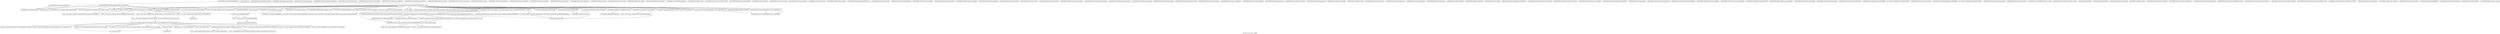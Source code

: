 digraph "Call graph: fix_ave_histo_weight.ll" {
	label="Call graph: fix_ave_histo_weight.ll";

	Node0x5590f21e0fe0 [shape=record,label="{_ZN9LAMMPS_NS17FixAveHistoWeightC2EPNS_6LAMMPSEiPPc}"];
	Node0x5590f21e0fe0 -> Node0x5590f21db120;
	Node0x5590f21e0fe0 -> Node0x5590f21b8140;
	Node0x5590f21e0fe0 -> Node0x5590f2159e10;
	Node0x5590f21e0fe0 -> Node0x5590f21d2bf0;
	Node0x5590f21e0fe0 -> Node0x5590f2235c70;
	Node0x5590f21e0fe0 -> Node0x5590f21711e0;
	Node0x5590f21e0fe0 -> Node0x5590f21d3a20;
	Node0x5590f21e0fe0 -> Node0x5590f213e6b0;
	Node0x5590f21e0fe0 -> Node0x5590f2141700;
	Node0x5590f21db120 [shape=record,label="{_ZN9LAMMPS_NS11FixAveHistoC2EPNS_6LAMMPSEiPPc}"];
	Node0x5590f21711e0 [shape=record,label="{_ZN9LAMMPS_NS5Error3allERKNSt7__cxx1112basic_stringIcSt11char_traitsIcESaIcEEEiS8_}"];
	Node0x5590f21b8140 [shape=record,label="{_ZNSaIcEC1Ev}"];
	Node0x5590f2159e10 [shape=record,label="{_ZNSt7__cxx1112basic_stringIcSt11char_traitsIcESaIcEEC2IS3_EEPKcRKS3_}"];
	Node0x5590f2159e10 -> Node0x5590f2205120;
	Node0x5590f2159e10 -> Node0x5590f213e640;
	Node0x5590f2159e10 -> Node0x5590f2257cc0;
	Node0x5590f2159e10 -> Node0x5590f213f600;
	Node0x5590f2159e10 -> Node0x5590f213eb00;
	Node0x5590f2141860 [shape=record,label="{__gxx_personality_v0}"];
	Node0x5590f21d3a20 [shape=record,label="{_ZNSt7__cxx1112basic_stringIcSt11char_traitsIcESaIcEED1Ev}"];
	Node0x5590f2235c70 [shape=record,label="{_ZNSaIcED1Ev}"];
	Node0x5590f2141700 [shape=record,label="{llvm.memset.p0.i64}"];
	Node0x5590f213e6b0 [shape=record,label="{_ZNSt6vectorIN9LAMMPS_NS11FixAveHisto7value_tESaIS2_EEixEm}"];
	Node0x5590f21d2bf0 [shape=record,label="{_ZN9LAMMPS_NS11FixAveHistoD2Ev}"];
	Node0x5590f21d3990 [shape=record,label="{_ZN9LAMMPS_NS17FixAveHistoWeight11end_of_stepEv}"];
	Node0x5590f21d3990 -> Node0x5590f21ccb00;
	Node0x5590f21d3990 -> Node0x5590f213e6b0;
	Node0x5590f21d3990 -> Node0x5590f21ba150;
	Node0x5590f21d3990 -> Node0x5590f2235c70;
	Node0x5590f21d3990 -> Node0x5590f21d3a20;
	Node0x5590f21d3990 -> Node0x5590f2169370;
	Node0x5590f21d3990 -> Node0x5590f216c6f0;
	Node0x5590f21d3990 -> Node0x5590f2159e10;
	Node0x5590f21d3990 -> Node0x5590f21b8140;
	Node0x5590f21d3990 -> Node0x5590f21675f0;
	Node0x5590f21d3990 -> Node0x5590f2159a60;
	Node0x5590f21d3990 -> Node0x5590f2158480;
	Node0x5590f21d3990 -> Node0x5590f2157ac0;
	Node0x5590f21d3990 -> Node0x5590f2167af0;
	Node0x5590f21d3990 -> Node0x5590f21711e0;
	Node0x5590f21d3990 -> Node0x5590f2152670;
	Node0x5590f21d3990 -> Node0x5590f21575e0;
	Node0x5590f21d3990 -> Node0x5590f21b5780;
	Node0x5590f21d3990 -> Node0x5590f21b7d80;
	Node0x5590f21d3990 -> Node0x5590f2170e90;
	Node0x5590f21d3990 -> Node0x5590f21de080;
	Node0x5590f21d3990 -> Node0x5590f219a920;
	Node0x5590f21d3990 -> Node0x5590f2142fa0;
	Node0x5590f21d3990 -> Node0x5590f2257cc0;
	Node0x5590f21d3990 -> Node0x5590f2142ce0;
	Node0x5590f21d3990 -> Node0x5590f2143070;
	Node0x5590f21d3990 -> Node0x5590f2141610;
	Node0x5590f21d3990 -> Node0x5590f2142f10;
	Node0x5590f21d3990 -> Node0x5590f2265800;
	Node0x5590f21d3990 -> Node0x5590f2140d30;
	Node0x5590f21d3990 -> Node0x5590f2265780;
	Node0x5590f21d3990 -> Node0x5590f2265700;
	Node0x5590f21ccb00 [shape=record,label="{_ZN9LAMMPS_NS6Modify17clearstep_computeEv}"];
	Node0x5590f21ba150 [shape=record,label="{_ZN9LAMMPS_NS11FixAveHisto9bin_atomsEPdi}"];
	Node0x5590f2170e90 [shape=record,label="{_ZN9LAMMPS_NS8Variable13compute_equalEi}"];
	Node0x5590f21de080 [shape=record,label="{_ZN9LAMMPS_NS6Memory7destroyIdEEvRPT_}"];
	Node0x5590f21de080 -> Node0x5590f216ce80;
	Node0x5590f219a920 [shape=record,label="{_ZN9LAMMPS_NS6Memory6createIdEEPT_RS3_iPKc}"];
	Node0x5590f219a920 -> Node0x5590f21585f0;
	Node0x5590f2142fa0 [shape=record,label="{_ZN9LAMMPS_NS8Variable12compute_atomEiiPdii}"];
	Node0x5590f2142ce0 [shape=record,label="{_ZN9LAMMPS_NS11FixAveHisto7value_taSERKS1_}"];
	Node0x5590f2142ce0 -> Node0x5590f21b5780;
	Node0x5590f2142ce0 -> Node0x5590f2166430;
	Node0x5590f2143070 [shape=record,label="{_ZN9LAMMPS_NS17FixAveHistoWeight17bin_atoms_weightsEPdiS1_i}"];
	Node0x5590f2143070 -> Node0x5590f2140d30;
	Node0x5590f21575e0 [shape=record,label="{_ZN3fmt6v9_lmp6vprintEP8_IO_FILENS0_17basic_string_viewIcEENS0_17basic_format_argsINS0_20basic_format_contextINS0_8appenderEcEEEE}"];
	Node0x5590f2140d30 [shape=record,label="{_ZN9LAMMPS_NS17FixAveHistoWeight15bin_one_weightsEdd}"];
	Node0x5590f2265700 [shape=record,label="{_ZN9LAMMPS_NS17FixAveHistoWeight18bin_vector_weightsEiPdiS1_i}"];
	Node0x5590f2265700 -> Node0x5590f2140d30;
	Node0x5590f2265780 [shape=record,label="{_ZN9LAMMPS_NS6Modify15addstep_computeEl}"];
	Node0x5590f2265800 [shape=record,label="{MPI_Allreduce}"];
	Node0x5590f2142f10 [shape=record,label="{clearerr}"];
	Node0x5590f2141610 [shape=record,label="{_ZN9LAMMPS_NS8platform5fseekEP8_IO_FILEl}"];
	Node0x5590f2152670 [shape=record,label="{fprintf}"];
	Node0x5590f2167af0 [shape=record,label="{ferror}"];
	Node0x5590f2157ac0 [shape=record,label="{_ZN9LAMMPS_NS5Error3oneERKNSt7__cxx1112basic_stringIcSt11char_traitsIcESaIcEEEiS8_}"];
	Node0x5590f2158480 [shape=record,label="{fflush}"];
	Node0x5590f2159a60 [shape=record,label="{_ZN9LAMMPS_NS8platform5ftellEP8_IO_FILE}"];
	Node0x5590f21675f0 [shape=record,label="{_ZN9LAMMPS_NS8platform9ftruncateEP8_IO_FILEl}"];
	Node0x5590f2169370 [shape=record,label="{_ZN9LAMMPS_NS5Error7warningIJNSt7__cxx1112basic_stringIcSt11char_traitsIcESaIcEEEEEEvRKS7_iS9_DpOT_}"];
	Node0x5590f2169370 -> Node0x5590f218ece0;
	Node0x5590f2169370 -> Node0x5590f218fed0;
	Node0x5590f2169370 -> Node0x5590f2192a40;
	Node0x5590f216c6f0 [shape=record,label="{_ZN9LAMMPS_NS5utils11getsyserrorB5cxx11Ev}"];
	Node0x5590f2196050 [shape=record,label="{_ZN9LAMMPS_NS17FixAveHistoWeightD2Ev}"];
	Node0x5590f2196050 -> Node0x5590f21d2bf0;
	Node0x5590f21993d0 [shape=record,label="{_ZN9LAMMPS_NS17FixAveHistoWeightD0Ev}"];
	Node0x5590f21993d0 -> Node0x5590f2196050;
	Node0x5590f21993d0 -> Node0x5590f219c6c0;
	Node0x5590f219e780 [shape=record,label="{_ZN9LAMMPS_NS11FixAveHisto7setmaskEv}"];
	Node0x5590f21a0e90 [shape=record,label="{_ZN9LAMMPS_NS3Fix16post_constructorEv}"];
	Node0x5590f21a19c0 [shape=record,label="{_ZN9LAMMPS_NS11FixAveHisto4initEv}"];
	Node0x5590f21a3690 [shape=record,label="{_ZN9LAMMPS_NS3Fix9init_listEiPNS_9NeighListE}"];
	Node0x5590f21a4790 [shape=record,label="{_ZN9LAMMPS_NS11FixAveHisto5setupEi}"];
	Node0x5590f21a5f10 [shape=record,label="{_ZN9LAMMPS_NS3Fix18setup_pre_exchangeEv}"];
	Node0x5590f21a6590 [shape=record,label="{_ZN9LAMMPS_NS3Fix18setup_pre_neighborEv}"];
	Node0x5590f21a7190 [shape=record,label="{_ZN9LAMMPS_NS3Fix19setup_post_neighborEv}"];
	Node0x5590f219c4d0 [shape=record,label="{_ZN9LAMMPS_NS3Fix15setup_pre_forceEi}"];
	Node0x5590f21a8cc0 [shape=record,label="{_ZN9LAMMPS_NS3Fix17setup_pre_reverseEii}"];
	Node0x5590f21ab3a0 [shape=record,label="{_ZN9LAMMPS_NS3Fix9min_setupEi}"];
	Node0x5590f21ad1d0 [shape=record,label="{_ZN9LAMMPS_NS3Fix17initial_integrateEi}"];
	Node0x5590f21b02f0 [shape=record,label="{_ZN9LAMMPS_NS3Fix14post_integrateEv}"];
	Node0x5590f21b1310 [shape=record,label="{_ZN9LAMMPS_NS3Fix12pre_exchangeEv}"];
	Node0x5590f21b1ca0 [shape=record,label="{_ZN9LAMMPS_NS3Fix12pre_neighborEv}"];
	Node0x5590f21b3f80 [shape=record,label="{_ZN9LAMMPS_NS3Fix13post_neighborEv}"];
	Node0x5590f21b5e50 [shape=record,label="{_ZN9LAMMPS_NS3Fix9pre_forceEi}"];
	Node0x5590f21b9e30 [shape=record,label="{_ZN9LAMMPS_NS3Fix11pre_reverseEii}"];
	Node0x5590f21bc320 [shape=record,label="{_ZN9LAMMPS_NS3Fix10post_forceEi}"];
	Node0x5590f2197550 [shape=record,label="{_ZN9LAMMPS_NS3Fix15final_integrateEv}"];
	Node0x5590f21c5760 [shape=record,label="{_ZN9LAMMPS_NS3Fix15fused_integrateEi}"];
	Node0x5590f21c7000 [shape=record,label="{_ZN9LAMMPS_NS3Fix8post_runEv}"];
	Node0x5590f21c8e50 [shape=record,label="{_ZN9LAMMPS_NS3Fix13write_restartEP8_IO_FILE}"];
	Node0x5590f21c9d90 [shape=record,label="{_ZN9LAMMPS_NS3Fix18write_restart_fileEPKc}"];
	Node0x5590f21e2970 [shape=record,label="{_ZN9LAMMPS_NS3Fix7restartEPc}"];
	Node0x5590f21e3c10 [shape=record,label="{_ZN9LAMMPS_NS3Fix11grow_arraysEi}"];
	Node0x5590f21e5ab0 [shape=record,label="{_ZN9LAMMPS_NS3Fix11copy_arraysEiii}"];
	Node0x5590f21e6c10 [shape=record,label="{_ZN9LAMMPS_NS3Fix10set_arraysEi}"];
	Node0x5590f22350b0 [shape=record,label="{_ZN9LAMMPS_NS3Fix13update_arraysEii}"];
	Node0x5590f21a8ab0 [shape=record,label="{_ZN9LAMMPS_NS3Fix12set_moleculeEiiiPdS1_S1_}"];
	Node0x5590f22053b0 [shape=record,label="{_ZN9LAMMPS_NS3Fix11clear_bonusEv}"];
	Node0x5590f22064f0 [shape=record,label="{_ZN9LAMMPS_NS3Fix11pack_borderEiPiPd}"];
	Node0x5590f22068d0 [shape=record,label="{_ZN9LAMMPS_NS3Fix13unpack_borderEiiPd}"];
	Node0x5590f2207850 [shape=record,label="{_ZN9LAMMPS_NS3Fix13pack_exchangeEiPd}"];
	Node0x5590f2208fd0 [shape=record,label="{_ZN9LAMMPS_NS3Fix15unpack_exchangeEiPd}"];
	Node0x5590f220a7b0 [shape=record,label="{_ZN9LAMMPS_NS3Fix12pack_restartEiPd}"];
	Node0x5590f220aef0 [shape=record,label="{_ZN9LAMMPS_NS3Fix14unpack_restartEii}"];
	Node0x5590f220c110 [shape=record,label="{_ZN9LAMMPS_NS3Fix12size_restartEi}"];
	Node0x5590f220cda0 [shape=record,label="{_ZN9LAMMPS_NS3Fix15maxsize_restartEv}"];
	Node0x5590f220ea40 [shape=record,label="{_ZN9LAMMPS_NS3Fix21setup_pre_force_respaEii}"];
	Node0x5590f220fbb0 [shape=record,label="{_ZN9LAMMPS_NS3Fix23initial_integrate_respaEiii}"];
	Node0x5590f2210bb0 [shape=record,label="{_ZN9LAMMPS_NS3Fix20post_integrate_respaEii}"];
	Node0x5590f22116f0 [shape=record,label="{_ZN9LAMMPS_NS3Fix15pre_force_respaEiii}"];
	Node0x5590f2213560 [shape=record,label="{_ZN9LAMMPS_NS3Fix16post_force_respaEiii}"];
	Node0x5590f22142a0 [shape=record,label="{_ZN9LAMMPS_NS3Fix21final_integrate_respaEii}"];
	Node0x5590f2215040 [shape=record,label="{_ZN9LAMMPS_NS3Fix16min_pre_exchangeEv}"];
	Node0x5590f2215fc0 [shape=record,label="{_ZN9LAMMPS_NS3Fix16min_pre_neighborEv}"];
	Node0x5590f2216e40 [shape=record,label="{_ZN9LAMMPS_NS3Fix17min_post_neighborEv}"];
	Node0x5590f2218080 [shape=record,label="{_ZN9LAMMPS_NS3Fix13min_pre_forceEi}"];
	Node0x5590f22196d0 [shape=record,label="{_ZN9LAMMPS_NS3Fix15min_pre_reverseEii}"];
	Node0x5590f221a6d0 [shape=record,label="{_ZN9LAMMPS_NS3Fix14min_post_forceEi}"];
	Node0x5590f221c440 [shape=record,label="{_ZN9LAMMPS_NS3Fix10min_energyEPd}"];
	Node0x5590f221d160 [shape=record,label="{_ZN9LAMMPS_NS3Fix9min_storeEv}"];
	Node0x5590f221f3b0 [shape=record,label="{_ZN9LAMMPS_NS3Fix14min_clearstoreEv}"];
	Node0x5590f2220660 [shape=record,label="{_ZN9LAMMPS_NS3Fix13min_pushstoreEv}"];
	Node0x5590f2221b70 [shape=record,label="{_ZN9LAMMPS_NS3Fix12min_popstoreEv}"];
	Node0x5590f2222c80 [shape=record,label="{_ZN9LAMMPS_NS3Fix13min_reset_refEv}"];
	Node0x5590f22243d0 [shape=record,label="{_ZN9LAMMPS_NS3Fix8min_stepEdPd}"];
	Node0x5590f22258d0 [shape=record,label="{_ZN9LAMMPS_NS3Fix9max_alphaEPd}"];
	Node0x5590f2226dd0 [shape=record,label="{_ZN9LAMMPS_NS3Fix7min_dofEv}"];
	Node0x5590f22291d0 [shape=record,label="{_ZN9LAMMPS_NS3Fix17pack_forward_commEiPiPdiS1_}"];
	Node0x5590f222a3d0 [shape=record,label="{_ZN9LAMMPS_NS3Fix19unpack_forward_commEiiPd}"];
	Node0x5590f222a6c0 [shape=record,label="{_ZN9LAMMPS_NS3Fix22pack_reverse_comm_sizeEii}"];
	Node0x5590f222b0c0 [shape=record,label="{_ZN9LAMMPS_NS3Fix17pack_reverse_commEiiPd}"];
	Node0x5590f222c020 [shape=record,label="{_ZN9LAMMPS_NS3Fix19unpack_reverse_commEiPiPd}"];
	Node0x5590f222d040 [shape=record,label="{_ZN9LAMMPS_NS3Fix10reset_gridEv}"];
	Node0x5590f222e0c0 [shape=record,label="{_ZN9LAMMPS_NS3Fix17pack_forward_gridEiPviPi}"];
	Node0x5590f222eeb0 [shape=record,label="{_ZN9LAMMPS_NS3Fix19unpack_forward_gridEiPviPi}"];
	Node0x5590f2230d50 [shape=record,label="{_ZN9LAMMPS_NS3Fix17pack_reverse_gridEiPviPi}"];
	Node0x5590f2232050 [shape=record,label="{_ZN9LAMMPS_NS3Fix19unpack_reverse_gridEiPviPi}"];
	Node0x5590f2232180 [shape=record,label="{_ZN9LAMMPS_NS3Fix15pack_remap_gridEiPviPi}"];
	Node0x5590f2232260 [shape=record,label="{_ZN9LAMMPS_NS3Fix17unpack_remap_gridEiPviPi}"];
	Node0x5590f2233c10 [shape=record,label="{_ZN9LAMMPS_NS3Fix16unpack_read_gridEiPc}"];
	Node0x5590f2233ed0 [shape=record,label="{_ZN9LAMMPS_NS3Fix15pack_write_gridEiPv}"];
	Node0x5590f22352b0 [shape=record,label="{_ZN9LAMMPS_NS3Fix17unpack_write_gridEiPvPi}"];
	Node0x5590f22365c0 [shape=record,label="{_ZN9LAMMPS_NS3Fix16get_grid_by_nameERKNSt7__cxx1112basic_stringIcSt11char_traitsIcESaIcEEERi}"];
	Node0x5590f2237040 [shape=record,label="{_ZN9LAMMPS_NS3Fix17get_grid_by_indexEi}"];
	Node0x5590f22375a0 [shape=record,label="{_ZN9LAMMPS_NS3Fix20get_griddata_by_nameEiRKNSt7__cxx1112basic_stringIcSt11char_traitsIcESaIcEEERi}"];
	Node0x5590f22385a0 [shape=record,label="{_ZN9LAMMPS_NS3Fix21get_griddata_by_indexEi}"];
	Node0x5590f22391d0 [shape=record,label="{_ZN9LAMMPS_NS3Fix14compute_scalarEv}"];
	Node0x5590f223a070 [shape=record,label="{_ZN9LAMMPS_NS11FixAveHisto14compute_vectorEi}"];
	Node0x5590f2237470 [shape=record,label="{_ZN9LAMMPS_NS11FixAveHisto13compute_arrayEii}"];
	Node0x5590f223b3a0 [shape=record,label="{_ZN9LAMMPS_NS3Fix3dofEi}"];
	Node0x5590f22390c0 [shape=record,label="{_ZN9LAMMPS_NS3Fix6deformEi}"];
	Node0x5590f223d8c0 [shape=record,label="{_ZN9LAMMPS_NS3Fix12reset_targetEd}"];
	Node0x5590f223e440 [shape=record,label="{_ZN9LAMMPS_NS3Fix8reset_dtEv}"];
	Node0x5590f224d8b0 [shape=record,label="{_ZN9LAMMPS_NS3Fix16read_data_headerEPc}"];
	Node0x5590f224ed80 [shape=record,label="{_ZN9LAMMPS_NS3Fix17read_data_sectionEPciS1_i}"];
	Node0x5590f224f2c0 [shape=record,label="{_ZN9LAMMPS_NS3Fix20read_data_skip_linesEPc}"];
	Node0x5590f224f800 [shape=record,label="{_ZN9LAMMPS_NS3Fix17write_data_headerEP8_IO_FILEi}"];
	Node0x5590f2253450 [shape=record,label="{_ZN9LAMMPS_NS3Fix23write_data_section_sizeEiRiS1_}"];
	Node0x5590f22546f0 [shape=record,label="{_ZN9LAMMPS_NS3Fix23write_data_section_packEiPPd}"];
	Node0x5590f2257980 [shape=record,label="{_ZN9LAMMPS_NS3Fix26write_data_section_keywordEiP8_IO_FILE}"];
	Node0x5590f213c830 [shape=record,label="{_ZN9LAMMPS_NS3Fix18write_data_sectionEiP8_IO_FILEiPPdi}"];
	Node0x5590f215a4f0 [shape=record,label="{_ZN9LAMMPS_NS3Fix13zero_momentumEv}"];
	Node0x5590f21e6ce0 [shape=record,label="{_ZN9LAMMPS_NS3Fix13zero_rotationEv}"];
	Node0x5590f214cab0 [shape=record,label="{_ZN9LAMMPS_NS3Fix15rebuild_specialEv}"];
	Node0x5590f214bab0 [shape=record,label="{_ZN9LAMMPS_NS3Fix5imageERPiRPPd}"];
	Node0x5590f2191640 [shape=record,label="{_ZN9LAMMPS_NS3Fix12modify_paramEiPPc}"];
	Node0x5590f22057b0 [shape=record,label="{_ZN9LAMMPS_NS3Fix7extractEPKcRi}"];
	Node0x5590f221dc50 [shape=record,label="{_ZN9LAMMPS_NS3Fix12memory_usageEv}"];
	Node0x5590f21b5780 [shape=record,label="{llvm.memcpy.p0.p0.i64}"];
	Node0x5590f2166430 [shape=record,label="{_ZNSt7__cxx1112basic_stringIcSt11char_traitsIcESaIcEEaSERKS4_}"];
	Node0x5590f219c6c0 [shape=record,label="{_ZdlPv}"];
	Node0x5590f2205120 [shape=record,label="{_ZNSt7__cxx1112basic_stringIcSt11char_traitsIcESaIcEE13_M_local_dataEv}"];
	Node0x5590f213e640 [shape=record,label="{_ZNSt7__cxx1112basic_stringIcSt11char_traitsIcESaIcEE12_Alloc_hiderC1EPcRKS3_}"];
	Node0x5590f213f600 [shape=record,label="{_ZNSt7__cxx1112basic_stringIcSt11char_traitsIcESaIcEE12_M_constructIPKcEEvT_S8_}"];
	Node0x5590f213f600 -> Node0x5590f221b700;
	Node0x5590f2257cc0 [shape=record,label="{_ZNSt11char_traitsIcE6lengthEPKc}"];
	Node0x5590f2257cc0 -> Node0x5590f221ea30;
	Node0x5590f2257cc0 -> Node0x5590f218ff40;
	Node0x5590f213eb00 [shape=record,label="{_ZNSt7__cxx1112basic_stringIcSt11char_traitsIcESaIcEE12_Alloc_hiderD2Ev}"];
	Node0x5590f213eb00 -> Node0x5590f21a3880;
	Node0x5590f221b700 [shape=record,label="{_ZNSt7__cxx1112basic_stringIcSt11char_traitsIcESaIcEE16_M_construct_auxIPKcEEvT_S8_St12__false_type}"];
	Node0x5590f221b700 -> Node0x5590f22052b0;
	Node0x5590f22052b0 [shape=record,label="{_ZNSt7__cxx1112basic_stringIcSt11char_traitsIcESaIcEE12_M_constructIPKcEEvT_S8_St20forward_iterator_tag}"];
	Node0x5590f22052b0 -> Node0x5590f2205a30;
	Node0x5590f22052b0 -> Node0x5590f2230220;
	Node0x5590f22052b0 -> Node0x5590f21a4360;
	Node0x5590f22052b0 -> Node0x5590f220a170;
	Node0x5590f22052b0 -> Node0x5590f22058e0;
	Node0x5590f22052b0 -> Node0x5590f220d330;
	Node0x5590f22052b0 -> Node0x5590f2209570;
	Node0x5590f22052b0 -> Node0x5590f2223530;
	Node0x5590f22052b0 -> Node0x5590f2238150;
	Node0x5590f22052b0 -> Node0x5590f220b760;
	Node0x5590f22052b0 -> Node0x5590f215f490;
	Node0x5590f22052b0 -> Node0x5590f220b2b0;
	Node0x5590f22052b0 -> Node0x5590f221e0f0;
	Node0x5590f22052b0 -> Node0x5590f220a560;
	Node0x5590f2205a30 [shape=record,label="{_ZN9__gnu_cxx17__is_null_pointerIKcEEbPT_}"];
	Node0x5590f2230220 [shape=record,label="{_ZSt19__throw_logic_errorPKc}"];
	Node0x5590f21a4360 [shape=record,label="{_ZSt8distanceIPKcENSt15iterator_traitsIT_E15difference_typeES3_S3_}"];
	Node0x5590f21a4360 -> Node0x5590f2209d60;
	Node0x5590f21a4360 -> Node0x5590f221bb60;
	Node0x5590f22058e0 [shape=record,label="{_ZNSt7__cxx1112basic_stringIcSt11char_traitsIcESaIcEE7_M_dataEPc}"];
	Node0x5590f220a170 [shape=record,label="{_ZNSt7__cxx1112basic_stringIcSt11char_traitsIcESaIcEE9_M_createERmm}"];
	Node0x5590f220d330 [shape=record,label="{_ZNSt7__cxx1112basic_stringIcSt11char_traitsIcESaIcEE11_M_capacityEm}"];
	Node0x5590f2223530 [shape=record,label="{_ZNSt7__cxx1112basic_stringIcSt11char_traitsIcESaIcEE13_S_copy_charsEPcPKcS7_}"];
	Node0x5590f2209570 [shape=record,label="{_ZNKSt7__cxx1112basic_stringIcSt11char_traitsIcESaIcEE7_M_dataEv}"];
	Node0x5590f2238150 [shape=record,label="{__cxa_begin_catch}"];
	Node0x5590f220b760 [shape=record,label="{_ZNSt7__cxx1112basic_stringIcSt11char_traitsIcESaIcEE10_M_disposeEv}"];
	Node0x5590f215f490 [shape=record,label="{__cxa_rethrow}"];
	Node0x5590f220b2b0 [shape=record,label="{__cxa_end_catch}"];
	Node0x5590f220a560 [shape=record,label="{__clang_call_terminate}"];
	Node0x5590f220a560 -> Node0x5590f2238150;
	Node0x5590f220a560 -> Node0x5590f22397c0;
	Node0x5590f22397c0 [shape=record,label="{_ZSt9terminatev}"];
	Node0x5590f221e0f0 [shape=record,label="{_ZNSt7__cxx1112basic_stringIcSt11char_traitsIcESaIcEE13_M_set_lengthEm}"];
	Node0x5590f221bb60 [shape=record,label="{_ZSt10__distanceIPKcENSt15iterator_traitsIT_E15difference_typeES3_S3_St26random_access_iterator_tag}"];
	Node0x5590f2209d60 [shape=record,label="{_ZSt19__iterator_categoryIPKcENSt15iterator_traitsIT_E17iterator_categoryERKS3_}"];
	Node0x5590f221ea30 [shape=record,label="{_ZN9__gnu_cxx11char_traitsIcE6lengthEPKc}"];
	Node0x5590f221ea30 -> Node0x5590f2231b30;
	Node0x5590f218ff40 [shape=record,label="{strlen}"];
	Node0x5590f2231b30 [shape=record,label="{_ZN9__gnu_cxx11char_traitsIcE2eqERKcS3_}"];
	Node0x5590f21a3880 [shape=record,label="{_ZNSaIcED2Ev}"];
	Node0x5590f216ce80 [shape=record,label="{_ZN9LAMMPS_NS6Memory5sfreeEPv}"];
	Node0x5590f21585f0 [shape=record,label="{_ZN9LAMMPS_NS6Memory7smallocElPKc}"];
	Node0x5590f21b7d80 [shape=record,label="{_ZN3fmt6v9_lmp16make_format_argsINS0_20basic_format_contextINS0_8appenderEcEEJRlRiRdS7_S7_S7_EEENS0_16format_arg_storeIT_JDpNSt9remove_cvINSt16remove_referenceIT0_E4typeEE4typeEEEEDpOSC_}"];
	Node0x5590f21b7d80 -> Node0x5590f21b5780;
	Node0x5590f2192a40 [shape=record,label="{_ZN9LAMMPS_NS5Error8_warningERKNSt7__cxx1112basic_stringIcSt11char_traitsIcESaIcEEEiN3fmt6v9_lmp17basic_string_viewIcEENSA_17basic_format_argsINSA_20basic_format_contextINSA_8appenderEcEEEE}"];
	Node0x5590f218ece0 [shape=record,label="{_ZN3fmt6v9_lmp17basic_string_viewIcEC2ISt11char_traitsIcESaIcEEERKNSt7__cxx1112basic_stringIcT_T0_EE}"];
	Node0x5590f218ece0 -> Node0x5590f220e070;
	Node0x5590f218ece0 -> Node0x5590f223ae80;
	Node0x5590f218fed0 [shape=record,label="{_ZN3fmt6v9_lmp16make_format_argsINS0_20basic_format_contextINS0_8appenderEcEEJRNSt7__cxx1112basic_stringIcSt11char_traitsIcESaIcEEEEEENS0_16format_arg_storeIT_JDpNSt9remove_cvINSt16remove_referenceIT0_E4typeEE4typeEEEEDpOSG_}"];
	Node0x5590f218fed0 -> Node0x5590f2257110;
	Node0x5590f218fed0 -> Node0x5590f21b5780;
	Node0x5590f218fed0 -> Node0x5590f20f82f0;
	Node0x5590f218fed0 -> Node0x5590f223d430;
	Node0x5590f2257110 [shape=record,label="{_ZN3fmt6v9_lmp6detail14to_string_viewIcSt11char_traitsIcESaIcEEENS0_17basic_string_viewIT_EERKNSt7__cxx1112basic_stringIS7_T0_T1_EE}"];
	Node0x5590f2257110 -> Node0x5590f218ece0;
	Node0x5590f220e070 [shape=record,label="{_ZNKSt7__cxx1112basic_stringIcSt11char_traitsIcESaIcEE4dataEv}"];
	Node0x5590f223ae80 [shape=record,label="{_ZNKSt7__cxx1112basic_stringIcSt11char_traitsIcESaIcEE4sizeEv}"];
	Node0x5590f20f82f0 [shape=record,label="{_ZNK3fmt6v9_lmp17basic_string_viewIcE4dataEv}"];
	Node0x5590f223d430 [shape=record,label="{_ZNK3fmt6v9_lmp17basic_string_viewIcE4sizeEv}"];
}
